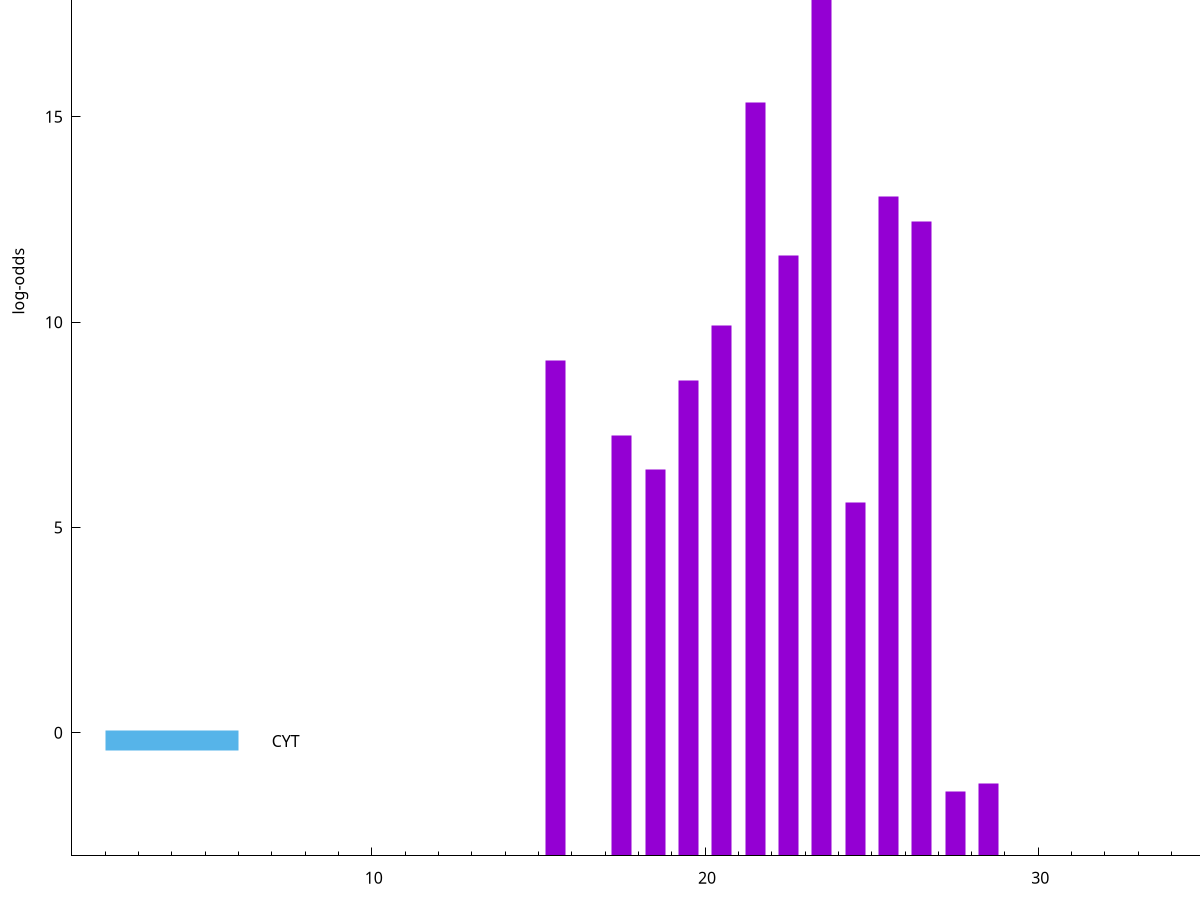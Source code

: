 set title "LipoP predictions for SRR5666568.gff"
set size 2., 1.4
set xrange [1:70] 
set mxtics 10
set yrange [-3:25]
set y2range [0:28]
set ylabel "log-odds"
set term postscript eps color solid "Helvetica" 30
set output "SRR5666568.gff247.eps"
set arrow from 2,23.4025 to 6,23.4025 nohead lt 1 lw 20
set label "SpI" at 7,23.4025
set arrow from 2,-0.200913 to 6,-0.200913 nohead lt 3 lw 20
set label "CYT" at 7,-0.200913
set arrow from 2,23.4025 to 6,23.4025 nohead lt 1 lw 20
set label "SpI" at 7,23.4025
# NOTE: The scores below are the log-odds scores with the threshold
# NOTE: subtracted (a hack to make gnuplot make the histogram all
# NOTE: look nice).
plot "-" axes x1y2 title "" with impulses lt 1 lw 20
23.500000 26.394600
21.500000 18.340200
25.500000 16.061600
26.500000 15.442800
22.500000 14.615800
20.500000 12.915450
15.500000 12.077650
19.500000 11.587240
17.500000 10.250090
18.500000 9.409430
24.500000 8.618550
28.500000 1.762950
27.500000 1.569290
e
exit
